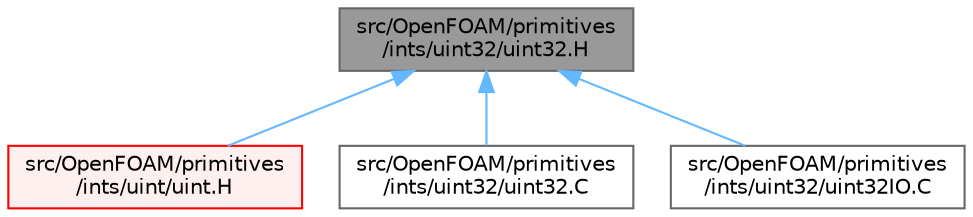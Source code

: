 digraph "src/OpenFOAM/primitives/ints/uint32/uint32.H"
{
 // LATEX_PDF_SIZE
  bgcolor="transparent";
  edge [fontname=Helvetica,fontsize=10,labelfontname=Helvetica,labelfontsize=10];
  node [fontname=Helvetica,fontsize=10,shape=box,height=0.2,width=0.4];
  Node1 [id="Node000001",label="src/OpenFOAM/primitives\l/ints/uint32/uint32.H",height=0.2,width=0.4,color="gray40", fillcolor="grey60", style="filled", fontcolor="black",tooltip="32bit unsigned integer"];
  Node1 -> Node2 [id="edge1_Node000001_Node000002",dir="back",color="steelblue1",style="solid",tooltip=" "];
  Node2 [id="Node000002",label="src/OpenFOAM/primitives\l/ints/uint/uint.H",height=0.2,width=0.4,color="red", fillcolor="#FFF0F0", style="filled",URL="$uint_8H.html",tooltip="System unsigned integer."];
  Node1 -> Node8595 [id="edge2_Node000001_Node008595",dir="back",color="steelblue1",style="solid",tooltip=" "];
  Node8595 [id="Node008595",label="src/OpenFOAM/primitives\l/ints/uint32/uint32.C",height=0.2,width=0.4,color="grey40", fillcolor="white", style="filled",URL="$uint32_8C.html",tooltip=" "];
  Node1 -> Node5301 [id="edge3_Node000001_Node005301",dir="back",color="steelblue1",style="solid",tooltip=" "];
  Node5301 [id="Node005301",label="src/OpenFOAM/primitives\l/ints/uint32/uint32IO.C",height=0.2,width=0.4,color="grey40", fillcolor="white", style="filled",URL="$uint32IO_8C.html",tooltip=" "];
}
